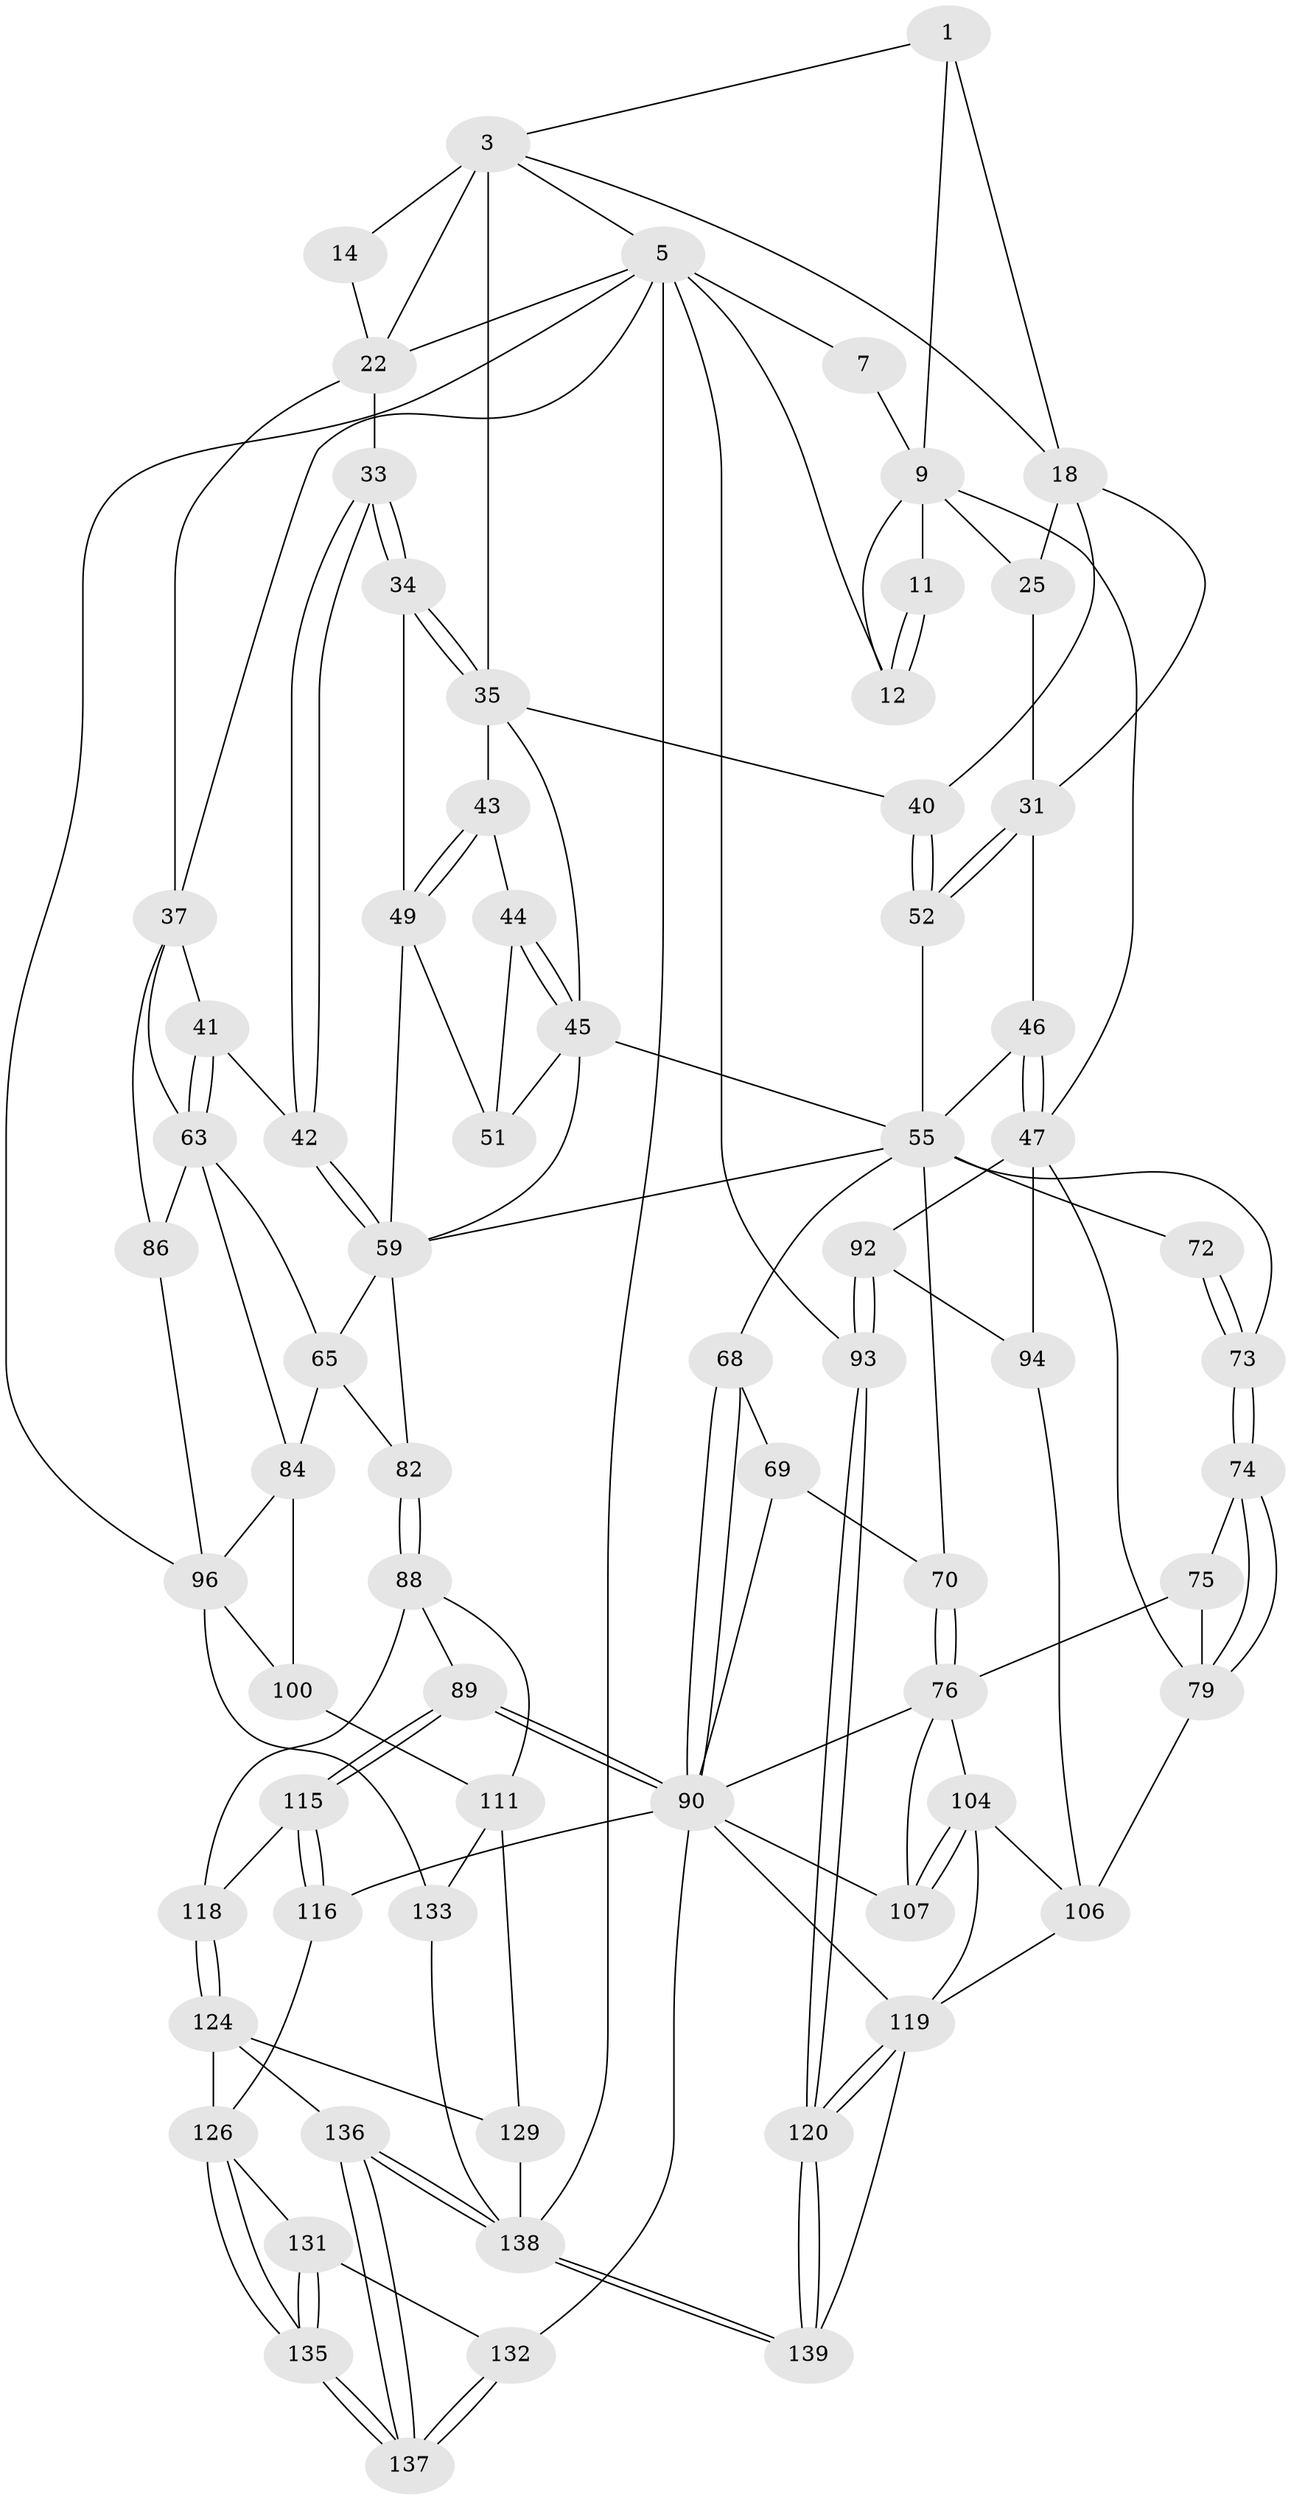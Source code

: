 // original degree distribution, {3: 0.02112676056338028, 4: 0.2605633802816901, 6: 0.2605633802816901, 5: 0.45774647887323944}
// Generated by graph-tools (version 1.1) at 2025/21/03/04/25 18:21:10]
// undirected, 71 vertices, 166 edges
graph export_dot {
graph [start="1"]
  node [color=gray90,style=filled];
  1 [pos="+0.27753160268422705+0",super="+2+8"];
  3 [pos="+0.6782851921791725+0",super="+4+15"];
  5 [pos="+1+0",super="+24+6+95"];
  7 [pos="+0.06506950866484919+0"];
  9 [pos="+0.22175278697627657+0.08785903848106981",super="+10+20"];
  11 [pos="+0.12274905520832015+0.09182305880079013"];
  12 [pos="+0+0"];
  14 [pos="+0.7049837274218789+0.15224901132576857"];
  18 [pos="+0.4734254077708883+0.10125903970779641",super="+19+30"];
  22 [pos="+0.8494959115656878+0.09072601363584581",super="+23+26"];
  25 [pos="+0.22811565184803168+0.20510933569812098"];
  31 [pos="+0.2890041832919842+0.26550532280510647",super="+32"];
  33 [pos="+0.7865337977655658+0.29069917264814765"];
  34 [pos="+0.7213516456462278+0.3053684865385917"];
  35 [pos="+0.625166084349534+0.22618385817379202",super="+36"];
  37 [pos="+1+0.3282330106140268",super="+62+38"];
  40 [pos="+0.5039986308168599+0.28344619610083815"];
  41 [pos="+0.8589514913587005+0.30892262192807957"];
  42 [pos="+0.7988866813620302+0.30239490648542"];
  43 [pos="+0.6181283482874179+0.31168414484842905"];
  44 [pos="+0.6062926508223092+0.3117289297631781"];
  45 [pos="+0.5224012923922248+0.3043897123548254",super="+53"];
  46 [pos="+0.08227026804006679+0.3530092770813545"];
  47 [pos="+0.03516243985623568+0.35068816376154033",super="+80+48"];
  49 [pos="+0.6966765795013862+0.32226748820214596",super="+50"];
  51 [pos="+0.6164590503782094+0.37092072108757956"];
  52 [pos="+0.32651071200188747+0.30543040181805436"];
  55 [pos="+0.4776678838391194+0.47886447325852627",super="+67+56"];
  59 [pos="+0.7942086430298672+0.4411031862421773",super="+60"];
  63 [pos="+0.9347226137530422+0.35297067418618644",super="+64"];
  65 [pos="+0.8179986272022387+0.4660725651139429",super="+81"];
  68 [pos="+0.4777355526649766+0.4818226979741341"];
  69 [pos="+0.3364228942260278+0.6065909439201905"];
  70 [pos="+0.3193006701563662+0.6064164195535197"];
  72 [pos="+0.30035841382956957+0.4609089365370388"];
  73 [pos="+0.13366694659950698+0.44461563280972"];
  74 [pos="+0.15307449406523166+0.5040941450192858"];
  75 [pos="+0.2829832590780138+0.47770672237159134",super="+78"];
  76 [pos="+0.3077947128498293+0.610543852161638",super="+103+77"];
  79 [pos="+0.16866751253441747+0.5925080974395286",super="+87"];
  82 [pos="+0.6879852502121563+0.6094748621226455"];
  84 [pos="+0.8804417908545957+0.5347072163725682",super="+99+85"];
  86 [pos="+1+0.5500480977235768"];
  88 [pos="+0.6699463762778466+0.6423257586407444",super="+112"];
  89 [pos="+0.5443690615766422+0.670344252104137"];
  90 [pos="+0.5128009232241559+0.6506350980101102",super="+101"];
  92 [pos="+0+1"];
  93 [pos="+0+1"];
  94 [pos="+0.012898907955982565+0.6346504463925519",super="+109"];
  96 [pos="+1+0.9942437444278777",super="+97"];
  100 [pos="+0.8485611916726169+0.6965437278412098",super="+110"];
  104 [pos="+0.2832828727576973+0.7746794402584967",super="+105"];
  106 [pos="+0.17980405383165252+0.7650990844951673",super="+108"];
  107 [pos="+0.32865383959307787+0.7956215524139896"];
  111 [pos="+0.7755109060709456+0.8028143503198832",super="+128"];
  115 [pos="+0.5458052470669215+0.7909629350861213"];
  116 [pos="+0.5334506907777811+0.8089134330584684"];
  118 [pos="+0.7047067443972972+0.7921702072166498"];
  119 [pos="+0.10111779749668548+0.9666305448159349",super="+121"];
  120 [pos="+0+1"];
  124 [pos="+0.6516397265427953+0.8743034124638627",super="+125+130"];
  126 [pos="+0.6008532111439902+0.8840159200472845",super="+127"];
  129 [pos="+0.7214738538064034+0.9244282762432848"];
  131 [pos="+0.4899962874185889+0.8513189539578252"];
  132 [pos="+0.3733528147492347+0.8528587136564559"];
  133 [pos="+0.8452989720865577+0.9300604159773554",super="+141"];
  135 [pos="+0.5401954662339432+1"];
  136 [pos="+0.5491928088541536+1"];
  137 [pos="+0.5403619506290424+1"];
  138 [pos="+0.548123819119749+1",super="+140"];
  139 [pos="+0.2007906431928452+1"];
  1 -- 3;
  1 -- 9;
  1 -- 18;
  3 -- 5;
  3 -- 14 [weight=2];
  3 -- 22;
  3 -- 18;
  3 -- 35;
  5 -- 37;
  5 -- 22;
  5 -- 93 [weight=2];
  5 -- 12;
  5 -- 7;
  5 -- 96;
  5 -- 138;
  7 -- 9;
  9 -- 11 [weight=2];
  9 -- 12;
  9 -- 25;
  9 -- 47;
  11 -- 12;
  11 -- 12;
  14 -- 22;
  18 -- 25;
  18 -- 40;
  18 -- 31;
  22 -- 33;
  22 -- 37;
  25 -- 31;
  31 -- 52;
  31 -- 52;
  31 -- 46;
  33 -- 34;
  33 -- 34;
  33 -- 42;
  33 -- 42;
  34 -- 35;
  34 -- 35;
  34 -- 49;
  35 -- 43;
  35 -- 40;
  35 -- 45;
  37 -- 86;
  37 -- 63;
  37 -- 41;
  40 -- 52;
  40 -- 52;
  41 -- 42;
  41 -- 63;
  41 -- 63;
  42 -- 59;
  42 -- 59;
  43 -- 44;
  43 -- 49;
  43 -- 49;
  44 -- 45;
  44 -- 45;
  44 -- 51;
  45 -- 51;
  45 -- 55;
  45 -- 59;
  46 -- 47;
  46 -- 47;
  46 -- 55;
  47 -- 94 [weight=2];
  47 -- 79;
  47 -- 92;
  49 -- 51;
  49 -- 59;
  52 -- 55;
  55 -- 68;
  55 -- 59;
  55 -- 70;
  55 -- 72;
  55 -- 73;
  59 -- 65;
  59 -- 82;
  63 -- 65;
  63 -- 84;
  63 -- 86;
  65 -- 82;
  65 -- 84;
  68 -- 69;
  68 -- 90;
  68 -- 90;
  69 -- 70;
  69 -- 90;
  70 -- 76;
  70 -- 76;
  72 -- 73;
  72 -- 73;
  73 -- 74;
  73 -- 74;
  74 -- 75;
  74 -- 79;
  74 -- 79;
  75 -- 79;
  75 -- 76;
  76 -- 107;
  76 -- 104;
  76 -- 90;
  79 -- 106;
  82 -- 88;
  82 -- 88;
  84 -- 96;
  84 -- 100 [weight=2];
  86 -- 96;
  88 -- 89;
  88 -- 118;
  88 -- 111;
  89 -- 90;
  89 -- 90;
  89 -- 115;
  89 -- 115;
  90 -- 116;
  90 -- 132;
  90 -- 119;
  90 -- 107;
  92 -- 93;
  92 -- 93;
  92 -- 94;
  93 -- 120;
  93 -- 120;
  94 -- 106;
  96 -- 133 [weight=2];
  96 -- 100;
  100 -- 111;
  104 -- 107;
  104 -- 107;
  104 -- 106;
  104 -- 119;
  106 -- 119;
  111 -- 129;
  111 -- 133;
  115 -- 116;
  115 -- 116;
  115 -- 118;
  116 -- 126;
  118 -- 124;
  118 -- 124;
  119 -- 120;
  119 -- 120;
  119 -- 139;
  120 -- 139;
  120 -- 139;
  124 -- 136;
  124 -- 126;
  124 -- 129;
  126 -- 135;
  126 -- 135;
  126 -- 131;
  129 -- 138;
  131 -- 132;
  131 -- 135;
  131 -- 135;
  132 -- 137;
  132 -- 137;
  133 -- 138;
  135 -- 137;
  135 -- 137;
  136 -- 137;
  136 -- 137;
  136 -- 138;
  136 -- 138;
  138 -- 139;
  138 -- 139;
}
